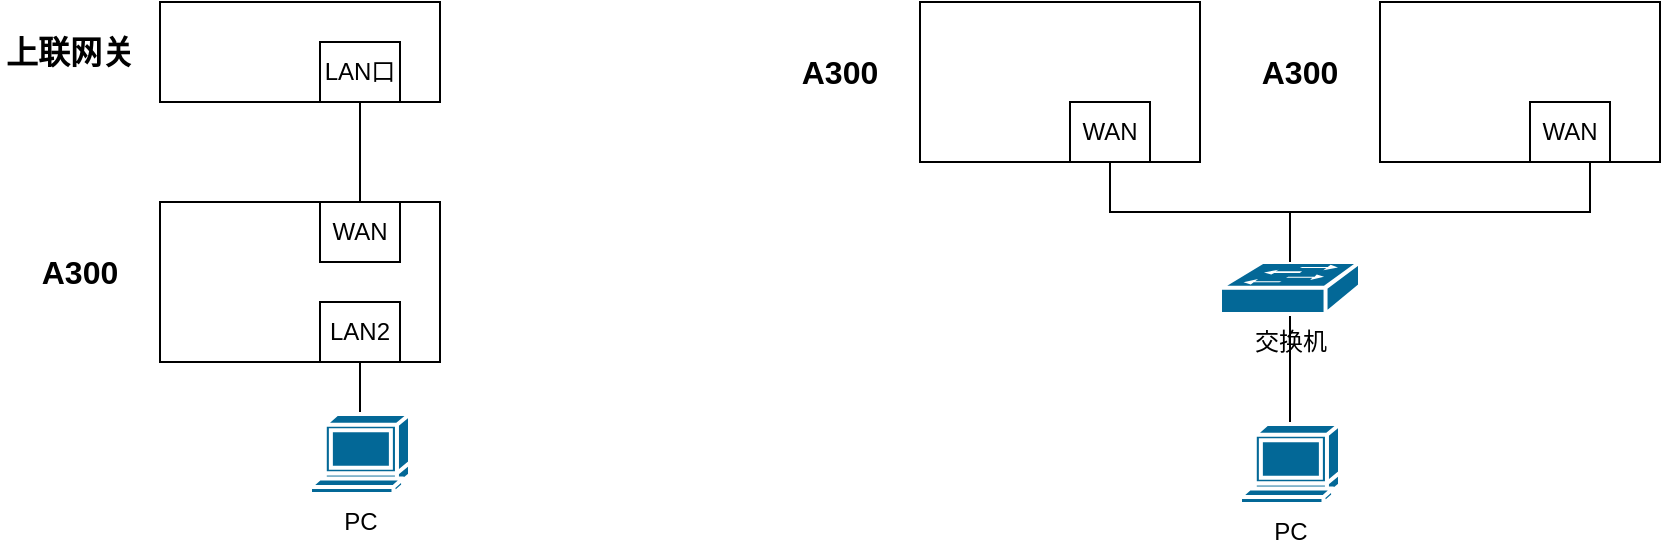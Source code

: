 <mxfile version="24.2.1" type="github">
  <diagram id="C5RBs43oDa-KdzZeNtuy" name="uptool_topology">
    <mxGraphModel dx="1160" dy="692" grid="1" gridSize="10" guides="1" tooltips="1" connect="1" arrows="1" fold="1" page="1" pageScale="1" pageWidth="827" pageHeight="1169" math="0" shadow="0">
      <root>
        <mxCell id="WIyWlLk6GJQsqaUBKTNV-0" />
        <mxCell id="WIyWlLk6GJQsqaUBKTNV-1" parent="WIyWlLk6GJQsqaUBKTNV-0" />
        <mxCell id="15JTRB6i2O9myzKCoJsX-19" value="Yes" style="edgeStyle=orthogonalEdgeStyle;rounded=0;orthogonalLoop=1;jettySize=auto;html=1;exitX=0.5;exitY=1;exitDx=0;exitDy=0;entryX=0.5;entryY=0;entryDx=0;entryDy=0;" parent="WIyWlLk6GJQsqaUBKTNV-1" edge="1">
          <mxGeometry x="-0.217" y="-10" relative="1" as="geometry">
            <mxPoint x="849.97" y="270" as="targetPoint" />
            <Array as="points">
              <mxPoint x="850" y="260" />
            </Array>
            <mxPoint as="offset" />
          </mxGeometry>
        </mxCell>
        <mxCell id="15JTRB6i2O9myzKCoJsX-34" style="edgeStyle=orthogonalEdgeStyle;rounded=0;orthogonalLoop=1;jettySize=auto;html=1;exitX=0.5;exitY=1;exitDx=0;exitDy=0;entryX=0.5;entryY=0;entryDx=0;entryDy=0;" parent="WIyWlLk6GJQsqaUBKTNV-1" edge="1">
          <mxGeometry relative="1" as="geometry">
            <mxPoint x="850" y="171" as="sourcePoint" />
          </mxGeometry>
        </mxCell>
        <mxCell id="DnXZNnPJ3mrhwlt7MRLt-16" style="edgeStyle=orthogonalEdgeStyle;rounded=0;orthogonalLoop=1;jettySize=auto;html=1;exitX=0.5;exitY=0;exitDx=0;exitDy=0;exitPerimeter=0;entryX=0.5;entryY=1;entryDx=0;entryDy=0;endArrow=none;endFill=0;" edge="1" parent="WIyWlLk6GJQsqaUBKTNV-1" source="DnXZNnPJ3mrhwlt7MRLt-2" target="DnXZNnPJ3mrhwlt7MRLt-9">
          <mxGeometry relative="1" as="geometry" />
        </mxCell>
        <mxCell id="DnXZNnPJ3mrhwlt7MRLt-2" value="PC" style="shape=mxgraph.cisco.computers_and_peripherals.terminal;sketch=0;html=1;pointerEvents=1;dashed=0;fillColor=#036897;strokeColor=#ffffff;strokeWidth=2;verticalLabelPosition=bottom;verticalAlign=top;align=center;outlineConnect=0;" vertex="1" parent="WIyWlLk6GJQsqaUBKTNV-1">
          <mxGeometry x="235" y="545" width="50" height="40" as="geometry" />
        </mxCell>
        <mxCell id="DnXZNnPJ3mrhwlt7MRLt-31" style="edgeStyle=orthogonalEdgeStyle;rounded=0;orthogonalLoop=1;jettySize=auto;html=1;exitX=0.5;exitY=0.98;exitDx=0;exitDy=0;exitPerimeter=0;endArrow=none;endFill=0;" edge="1" parent="WIyWlLk6GJQsqaUBKTNV-1" source="DnXZNnPJ3mrhwlt7MRLt-3" target="DnXZNnPJ3mrhwlt7MRLt-21">
          <mxGeometry relative="1" as="geometry" />
        </mxCell>
        <mxCell id="DnXZNnPJ3mrhwlt7MRLt-3" value="交换机" style="shape=mxgraph.cisco.switches.workgroup_switch;sketch=0;html=1;pointerEvents=1;dashed=0;fillColor=#036897;strokeColor=#ffffff;strokeWidth=2;verticalLabelPosition=bottom;verticalAlign=top;align=center;outlineConnect=0;" vertex="1" parent="WIyWlLk6GJQsqaUBKTNV-1">
          <mxGeometry x="690" y="469" width="70" height="26" as="geometry" />
        </mxCell>
        <mxCell id="DnXZNnPJ3mrhwlt7MRLt-8" value="" style="rounded=0;whiteSpace=wrap;html=1;" vertex="1" parent="WIyWlLk6GJQsqaUBKTNV-1">
          <mxGeometry x="160" y="439" width="140" height="80" as="geometry" />
        </mxCell>
        <mxCell id="DnXZNnPJ3mrhwlt7MRLt-9" value="LAN2" style="rounded=0;whiteSpace=wrap;html=1;" vertex="1" parent="WIyWlLk6GJQsqaUBKTNV-1">
          <mxGeometry x="240" y="489" width="40" height="30" as="geometry" />
        </mxCell>
        <mxCell id="DnXZNnPJ3mrhwlt7MRLt-18" style="edgeStyle=orthogonalEdgeStyle;rounded=0;orthogonalLoop=1;jettySize=auto;html=1;exitX=0.5;exitY=0;exitDx=0;exitDy=0;entryX=0.5;entryY=1;entryDx=0;entryDy=0;startArrow=none;startFill=0;endArrow=none;endFill=0;" edge="1" parent="WIyWlLk6GJQsqaUBKTNV-1" source="DnXZNnPJ3mrhwlt7MRLt-10" target="DnXZNnPJ3mrhwlt7MRLt-12">
          <mxGeometry relative="1" as="geometry" />
        </mxCell>
        <mxCell id="DnXZNnPJ3mrhwlt7MRLt-10" value="WAN" style="rounded=0;whiteSpace=wrap;html=1;" vertex="1" parent="WIyWlLk6GJQsqaUBKTNV-1">
          <mxGeometry x="240" y="439" width="40" height="30" as="geometry" />
        </mxCell>
        <mxCell id="DnXZNnPJ3mrhwlt7MRLt-11" value="" style="rounded=0;whiteSpace=wrap;html=1;" vertex="1" parent="WIyWlLk6GJQsqaUBKTNV-1">
          <mxGeometry x="160" y="339" width="140" height="50" as="geometry" />
        </mxCell>
        <mxCell id="DnXZNnPJ3mrhwlt7MRLt-12" value="LAN口" style="rounded=0;whiteSpace=wrap;html=1;" vertex="1" parent="WIyWlLk6GJQsqaUBKTNV-1">
          <mxGeometry x="240" y="359" width="40" height="30" as="geometry" />
        </mxCell>
        <mxCell id="DnXZNnPJ3mrhwlt7MRLt-14" value="&lt;b&gt;&lt;font style=&quot;font-size: 16px;&quot;&gt;A300&lt;/font&gt;&lt;/b&gt;" style="text;html=1;align=center;verticalAlign=middle;whiteSpace=wrap;rounded=0;" vertex="1" parent="WIyWlLk6GJQsqaUBKTNV-1">
          <mxGeometry x="90" y="459" width="60" height="30" as="geometry" />
        </mxCell>
        <mxCell id="DnXZNnPJ3mrhwlt7MRLt-15" value="&lt;span style=&quot;font-size: 16px;&quot;&gt;&lt;b&gt;上联网关&lt;/b&gt;&lt;/span&gt;" style="text;html=1;align=center;verticalAlign=middle;whiteSpace=wrap;rounded=0;" vertex="1" parent="WIyWlLk6GJQsqaUBKTNV-1">
          <mxGeometry x="80" y="349" width="70" height="30" as="geometry" />
        </mxCell>
        <mxCell id="DnXZNnPJ3mrhwlt7MRLt-21" value="PC" style="shape=mxgraph.cisco.computers_and_peripherals.terminal;sketch=0;html=1;pointerEvents=1;dashed=0;fillColor=#036897;strokeColor=#ffffff;strokeWidth=2;verticalLabelPosition=bottom;verticalAlign=top;align=center;outlineConnect=0;" vertex="1" parent="WIyWlLk6GJQsqaUBKTNV-1">
          <mxGeometry x="700" y="550" width="50" height="40" as="geometry" />
        </mxCell>
        <mxCell id="DnXZNnPJ3mrhwlt7MRLt-22" value="" style="rounded=0;whiteSpace=wrap;html=1;" vertex="1" parent="WIyWlLk6GJQsqaUBKTNV-1">
          <mxGeometry x="540" y="339" width="140" height="80" as="geometry" />
        </mxCell>
        <mxCell id="DnXZNnPJ3mrhwlt7MRLt-30" style="edgeStyle=orthogonalEdgeStyle;rounded=0;orthogonalLoop=1;jettySize=auto;html=1;exitX=0.5;exitY=1;exitDx=0;exitDy=0;endArrow=none;endFill=0;" edge="1" parent="WIyWlLk6GJQsqaUBKTNV-1" source="DnXZNnPJ3mrhwlt7MRLt-25" target="DnXZNnPJ3mrhwlt7MRLt-3">
          <mxGeometry relative="1" as="geometry" />
        </mxCell>
        <mxCell id="DnXZNnPJ3mrhwlt7MRLt-25" value="WAN" style="rounded=0;whiteSpace=wrap;html=1;" vertex="1" parent="WIyWlLk6GJQsqaUBKTNV-1">
          <mxGeometry x="615" y="389" width="40" height="30" as="geometry" />
        </mxCell>
        <mxCell id="DnXZNnPJ3mrhwlt7MRLt-28" value="&lt;b&gt;&lt;font style=&quot;font-size: 16px;&quot;&gt;A300&lt;/font&gt;&lt;/b&gt;" style="text;html=1;align=center;verticalAlign=middle;whiteSpace=wrap;rounded=0;" vertex="1" parent="WIyWlLk6GJQsqaUBKTNV-1">
          <mxGeometry x="470" y="359" width="60" height="30" as="geometry" />
        </mxCell>
        <mxCell id="DnXZNnPJ3mrhwlt7MRLt-34" value="" style="rounded=0;whiteSpace=wrap;html=1;" vertex="1" parent="WIyWlLk6GJQsqaUBKTNV-1">
          <mxGeometry x="770" y="339" width="140" height="80" as="geometry" />
        </mxCell>
        <mxCell id="DnXZNnPJ3mrhwlt7MRLt-38" style="edgeStyle=orthogonalEdgeStyle;rounded=0;orthogonalLoop=1;jettySize=auto;html=1;exitX=0.75;exitY=1;exitDx=0;exitDy=0;endArrow=none;endFill=0;" edge="1" parent="WIyWlLk6GJQsqaUBKTNV-1" source="DnXZNnPJ3mrhwlt7MRLt-35" target="DnXZNnPJ3mrhwlt7MRLt-3">
          <mxGeometry relative="1" as="geometry" />
        </mxCell>
        <mxCell id="DnXZNnPJ3mrhwlt7MRLt-35" value="WAN" style="rounded=0;whiteSpace=wrap;html=1;" vertex="1" parent="WIyWlLk6GJQsqaUBKTNV-1">
          <mxGeometry x="845" y="389" width="40" height="30" as="geometry" />
        </mxCell>
        <mxCell id="DnXZNnPJ3mrhwlt7MRLt-36" value="&lt;b&gt;&lt;font style=&quot;font-size: 16px;&quot;&gt;A300&lt;/font&gt;&lt;/b&gt;" style="text;html=1;align=center;verticalAlign=middle;whiteSpace=wrap;rounded=0;" vertex="1" parent="WIyWlLk6GJQsqaUBKTNV-1">
          <mxGeometry x="700" y="359" width="60" height="30" as="geometry" />
        </mxCell>
      </root>
    </mxGraphModel>
  </diagram>
</mxfile>
